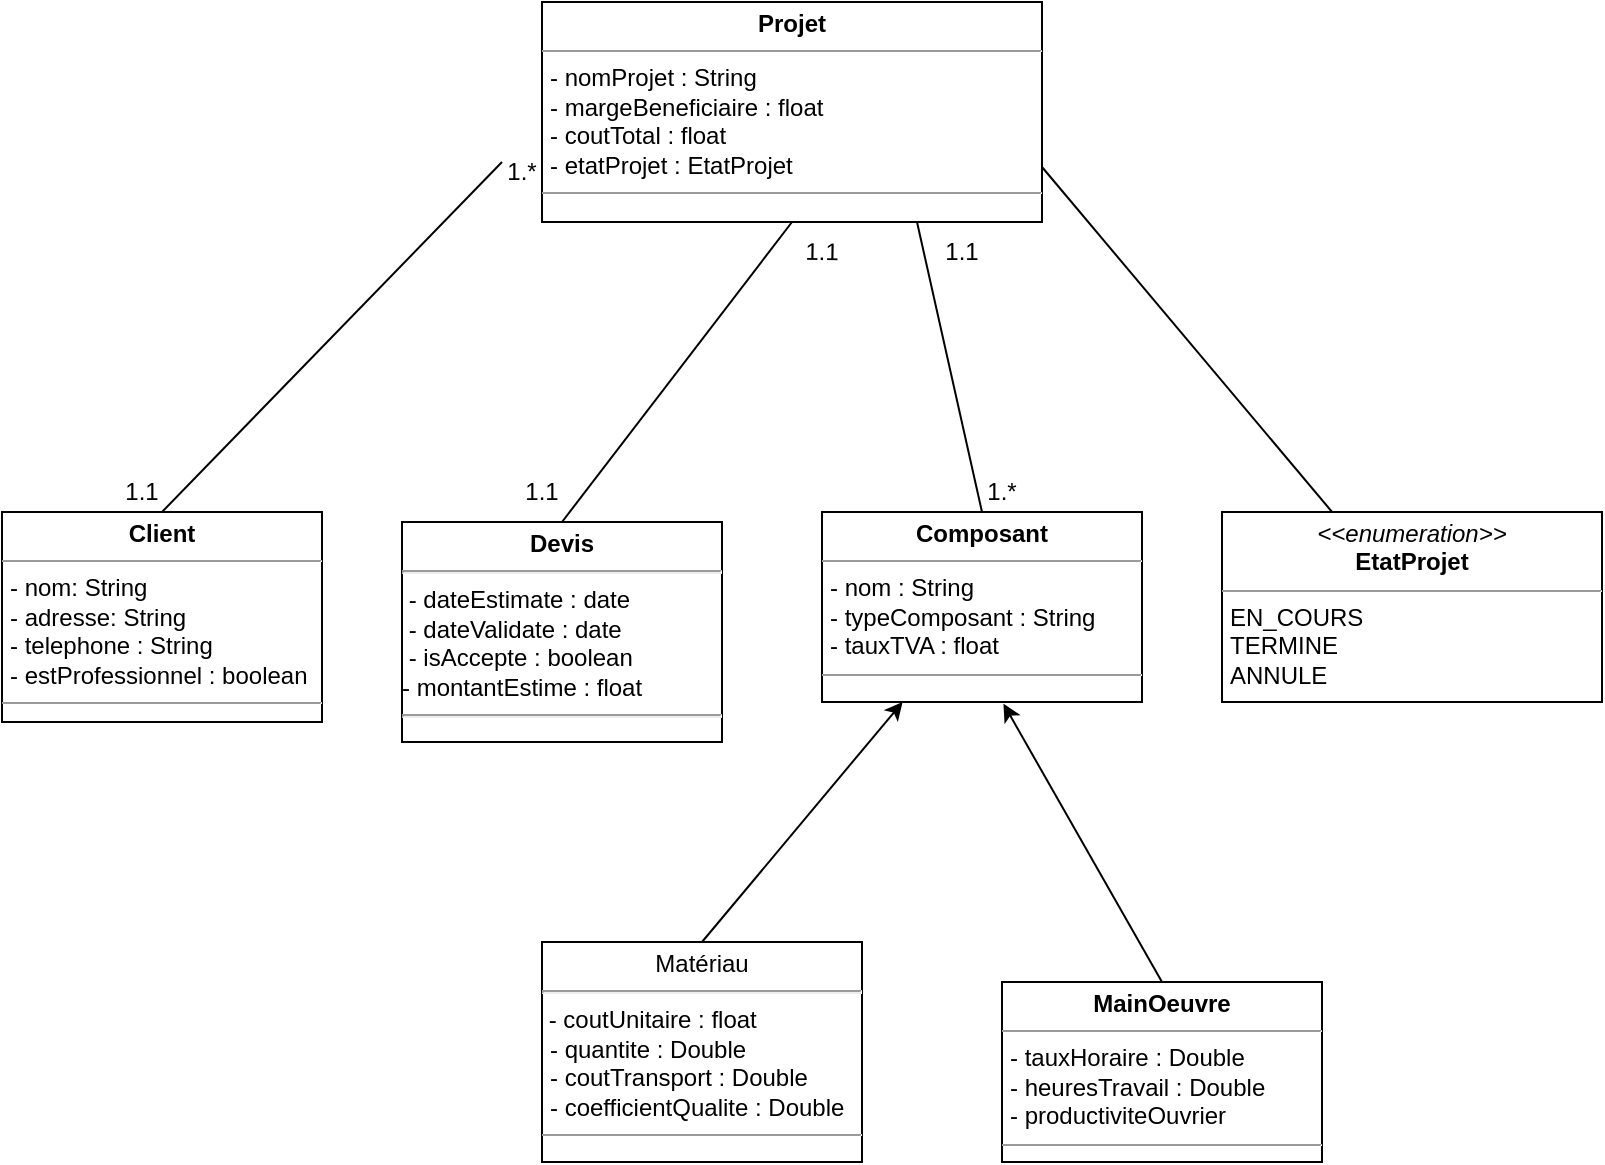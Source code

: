 <mxfile version="20.5.3" type="embed"><diagram id="4j6IUzsgExgtnUEqNyxQ" name="Page-1"><mxGraphModel dx="1158" dy="421" grid="1" gridSize="10" guides="1" tooltips="1" connect="1" arrows="1" fold="1" page="1" pageScale="1" pageWidth="850" pageHeight="1100" math="0" shadow="0"><root><mxCell id="0"/><mxCell id="1" parent="0"/><mxCell id="6" value="&lt;p style=&quot;margin:0px;margin-top:4px;text-align:center;&quot;&gt;&lt;b&gt;Projet&lt;/b&gt;&lt;/p&gt;&lt;hr size=&quot;1&quot;&gt;&lt;p style=&quot;margin:0px;margin-left:4px;&quot;&gt;- nomProjet : String&lt;/p&gt;&lt;p style=&quot;margin:0px;margin-left:4px;&quot;&gt;-&amp;nbsp;margeBeneficiaire : float&lt;/p&gt;&lt;p style=&quot;margin:0px;margin-left:4px;&quot;&gt;-&amp;nbsp;coutTotal : float&lt;/p&gt;&lt;p style=&quot;margin:0px;margin-left:4px;&quot;&gt;-&amp;nbsp;etatProjet : EtatProjet&lt;/p&gt;&lt;hr size=&quot;1&quot;&gt;&lt;p style=&quot;margin:0px;margin-left:4px;&quot;&gt;&lt;br&gt;&lt;/p&gt;" style="verticalAlign=top;align=left;overflow=fill;fontSize=12;fontFamily=Helvetica;html=1;" parent="1" vertex="1"><mxGeometry x="300" y="10" width="250" height="110" as="geometry"/></mxCell><mxCell id="9" value="&lt;p style=&quot;margin:0px;margin-top:4px;text-align:center;&quot;&gt;&lt;b&gt;Client&lt;/b&gt;&lt;/p&gt;&lt;hr size=&quot;1&quot;&gt;&lt;p style=&quot;margin:0px;margin-left:4px;&quot;&gt;- nom: String&lt;/p&gt;&lt;p style=&quot;margin:0px;margin-left:4px;&quot;&gt;-&amp;nbsp;adresse: String&lt;/p&gt;&lt;p style=&quot;margin:0px;margin-left:4px;&quot;&gt;-&amp;nbsp;telephone : String&lt;/p&gt;&lt;p style=&quot;margin:0px;margin-left:4px;&quot;&gt;-&amp;nbsp;estProfessionnel : boolean&lt;/p&gt;&lt;hr size=&quot;1&quot;&gt;&lt;p style=&quot;margin: 0px 0px 0px 4px;&quot;&gt;&lt;br&gt;&lt;/p&gt;" style="verticalAlign=top;align=left;overflow=fill;fontSize=12;fontFamily=Helvetica;html=1;" parent="1" vertex="1"><mxGeometry x="30" y="265" width="160" height="105" as="geometry"/></mxCell><mxCell id="10" value="&lt;p style=&quot;margin:0px;margin-top:4px;text-align:center;&quot;&gt;&lt;b&gt;Devis&lt;/b&gt;&lt;/p&gt;&lt;hr&gt;&amp;nbsp;- dateEstimate : date&lt;br&gt;&amp;nbsp;- dateValidate : date&lt;br&gt;&amp;nbsp;- isAccepte : boolean&lt;br&gt;- montantEstime : float&lt;br&gt;&lt;hr&gt;" style="verticalAlign=top;align=left;overflow=fill;fontSize=12;fontFamily=Helvetica;html=1;" parent="1" vertex="1"><mxGeometry x="230" y="270" width="160" height="110" as="geometry"/></mxCell><mxCell id="11" value="&lt;p style=&quot;margin:0px;margin-top:4px;text-align:center;&quot;&gt;&lt;b&gt;Composant&lt;/b&gt;&lt;/p&gt;&lt;hr size=&quot;1&quot;&gt;&lt;p style=&quot;margin:0px;margin-left:4px;&quot;&gt;- nom : String&lt;/p&gt;&lt;p style=&quot;margin:0px;margin-left:4px;&quot;&gt;- typeComposant : String&lt;/p&gt;&lt;p style=&quot;margin:0px;margin-left:4px;&quot;&gt;- tauxTVA : float&lt;/p&gt;&lt;hr size=&quot;1&quot;&gt;&lt;p style=&quot;margin: 0px 0px 0px 4px;&quot;&gt;&lt;br&gt;&lt;/p&gt;" style="verticalAlign=top;align=left;overflow=fill;fontSize=12;fontFamily=Helvetica;html=1;" parent="1" vertex="1"><mxGeometry x="440" y="265" width="160" height="95" as="geometry"/></mxCell><mxCell id="16" value="&lt;p style=&quot;margin:0px;margin-top:4px;text-align:center;&quot;&gt;&lt;i&gt;&amp;lt;&amp;lt;enumeration&amp;gt;&amp;gt;&lt;/i&gt;&lt;br&gt;&lt;b&gt;EtatProjet&lt;/b&gt;&lt;/p&gt;&lt;hr size=&quot;1&quot;&gt;&lt;p style=&quot;margin:0px;margin-left:4px;&quot;&gt;EN_COURS&lt;br&gt;TERMINE&lt;/p&gt;&lt;p style=&quot;margin:0px;margin-left:4px;&quot;&gt;ANNULE&lt;/p&gt;" style="verticalAlign=top;align=left;overflow=fill;fontSize=12;fontFamily=Helvetica;html=1;" parent="1" vertex="1"><mxGeometry x="640" y="265" width="190" height="95" as="geometry"/></mxCell><mxCell id="17" value="&lt;p style=&quot;margin:0px;margin-top:4px;text-align:center;&quot;&gt;Matériau&lt;/p&gt;&lt;hr&gt;&lt;p style=&quot;margin: 4px 0px 0px;&quot;&gt;&lt;span style=&quot;background-color: initial;&quot;&gt;&amp;nbsp;- coutUnitaire : float&lt;/span&gt;&lt;/p&gt;&lt;p style=&quot;margin:0px;margin-left:4px;&quot;&gt;- quantite : Double&lt;/p&gt;&lt;p style=&quot;margin:0px;margin-left:4px;&quot;&gt;- coutTransport : Double&lt;/p&gt;&lt;p style=&quot;margin:0px;margin-left:4px;&quot;&gt;- coefficientQualite : Double&lt;/p&gt;&lt;hr size=&quot;1&quot;&gt;&lt;p style=&quot;margin:0px;margin-left:4px;&quot;&gt;&lt;br&gt;&lt;/p&gt;" style="verticalAlign=top;align=left;overflow=fill;fontSize=12;fontFamily=Helvetica;html=1;" parent="1" vertex="1"><mxGeometry x="300" y="480" width="160" height="110" as="geometry"/></mxCell><mxCell id="32" style="edgeStyle=none;rounded=0;orthogonalLoop=1;jettySize=auto;html=1;exitX=0.5;exitY=0;exitDx=0;exitDy=0;entryX=0.567;entryY=1.009;entryDx=0;entryDy=0;entryPerimeter=0;" parent="1" source="19" target="11" edge="1"><mxGeometry relative="1" as="geometry"/></mxCell><mxCell id="19" value="&lt;p style=&quot;margin:0px;margin-top:4px;text-align:center;&quot;&gt;&lt;b&gt;MainOeuvre&lt;/b&gt;&lt;/p&gt;&lt;hr size=&quot;1&quot;&gt;&lt;p style=&quot;margin:0px;margin-left:4px;&quot;&gt;- tauxHoraire : Double&lt;/p&gt;&lt;p style=&quot;margin:0px;margin-left:4px;&quot;&gt;- heuresTravail : Double&lt;/p&gt;&lt;p style=&quot;margin:0px;margin-left:4px;&quot;&gt;- productiviteOuvrier&lt;/p&gt;&lt;hr size=&quot;1&quot;&gt;&lt;p style=&quot;margin:0px;margin-left:4px;&quot;&gt;&lt;br&gt;&lt;/p&gt;" style="verticalAlign=top;align=left;overflow=fill;fontSize=12;fontFamily=Helvetica;html=1;" parent="1" vertex="1"><mxGeometry x="530" y="500" width="160" height="90" as="geometry"/></mxCell><mxCell id="28" value="" style="endArrow=none;html=1;rounded=0;exitX=0.5;exitY=0;exitDx=0;exitDy=0;entryX=0.5;entryY=1;entryDx=0;entryDy=0;" parent="1" source="10" target="6" edge="1"><mxGeometry width="50" height="50" relative="1" as="geometry"><mxPoint x="120" y="275" as="sourcePoint"/><mxPoint x="320" y="115" as="targetPoint"/></mxGeometry></mxCell><mxCell id="29" value="" style="endArrow=none;html=1;rounded=0;exitX=0.5;exitY=0;exitDx=0;exitDy=0;entryX=0.75;entryY=1;entryDx=0;entryDy=0;" parent="1" source="11" target="6" edge="1"><mxGeometry width="50" height="50" relative="1" as="geometry"><mxPoint x="320" y="280" as="sourcePoint"/><mxPoint x="445" y="180" as="targetPoint"/></mxGeometry></mxCell><mxCell id="30" value="" style="endArrow=none;html=1;rounded=0;entryX=1;entryY=0.75;entryDx=0;entryDy=0;" parent="1" source="16" target="6" edge="1"><mxGeometry width="50" height="50" relative="1" as="geometry"><mxPoint x="530" y="275" as="sourcePoint"/><mxPoint x="507.5" y="180" as="targetPoint"/></mxGeometry></mxCell><mxCell id="31" value="" style="endArrow=classic;html=1;rounded=0;exitX=0.5;exitY=0;exitDx=0;exitDy=0;" parent="1" source="17" target="11" edge="1"><mxGeometry width="50" height="50" relative="1" as="geometry"><mxPoint x="430" y="570" as="sourcePoint"/><mxPoint x="480" y="520" as="targetPoint"/></mxGeometry></mxCell><mxCell id="33" value="1.1" style="text;html=1;strokeColor=none;fillColor=none;align=center;verticalAlign=middle;whiteSpace=wrap;rounded=0;rotation=1;" parent="1" vertex="1"><mxGeometry x="410" y="120" width="60" height="30" as="geometry"/></mxCell><mxCell id="34" value="1.1" style="text;html=1;strokeColor=none;fillColor=none;align=center;verticalAlign=middle;whiteSpace=wrap;rounded=0;" parent="1" vertex="1"><mxGeometry x="270" y="240" width="60" height="30" as="geometry"/></mxCell><mxCell id="35" value="1.*" style="text;html=1;strokeColor=none;fillColor=none;align=center;verticalAlign=middle;whiteSpace=wrap;rounded=0;" parent="1" vertex="1"><mxGeometry x="260" y="80" width="60" height="30" as="geometry"/></mxCell><mxCell id="39" value="" style="endArrow=none;html=1;rounded=0;exitX=0.5;exitY=0;exitDx=0;exitDy=0;" parent="1" source="9" edge="1"><mxGeometry width="50" height="50" relative="1" as="geometry"><mxPoint x="320" y="280" as="sourcePoint"/><mxPoint x="280" y="90" as="targetPoint"/></mxGeometry></mxCell><mxCell id="40" value="1.1" style="text;html=1;strokeColor=none;fillColor=none;align=center;verticalAlign=middle;whiteSpace=wrap;rounded=0;" parent="1" vertex="1"><mxGeometry x="70" y="240" width="60" height="30" as="geometry"/></mxCell><mxCell id="41" value="1.1" style="text;html=1;strokeColor=none;fillColor=none;align=center;verticalAlign=middle;whiteSpace=wrap;rounded=0;" parent="1" vertex="1"><mxGeometry x="480" y="120" width="60" height="30" as="geometry"/></mxCell><mxCell id="42" value="1.*" style="text;html=1;strokeColor=none;fillColor=none;align=center;verticalAlign=middle;whiteSpace=wrap;rounded=0;" parent="1" vertex="1"><mxGeometry x="500" y="240" width="60" height="30" as="geometry"/></mxCell></root></mxGraphModel></diagram></mxfile>